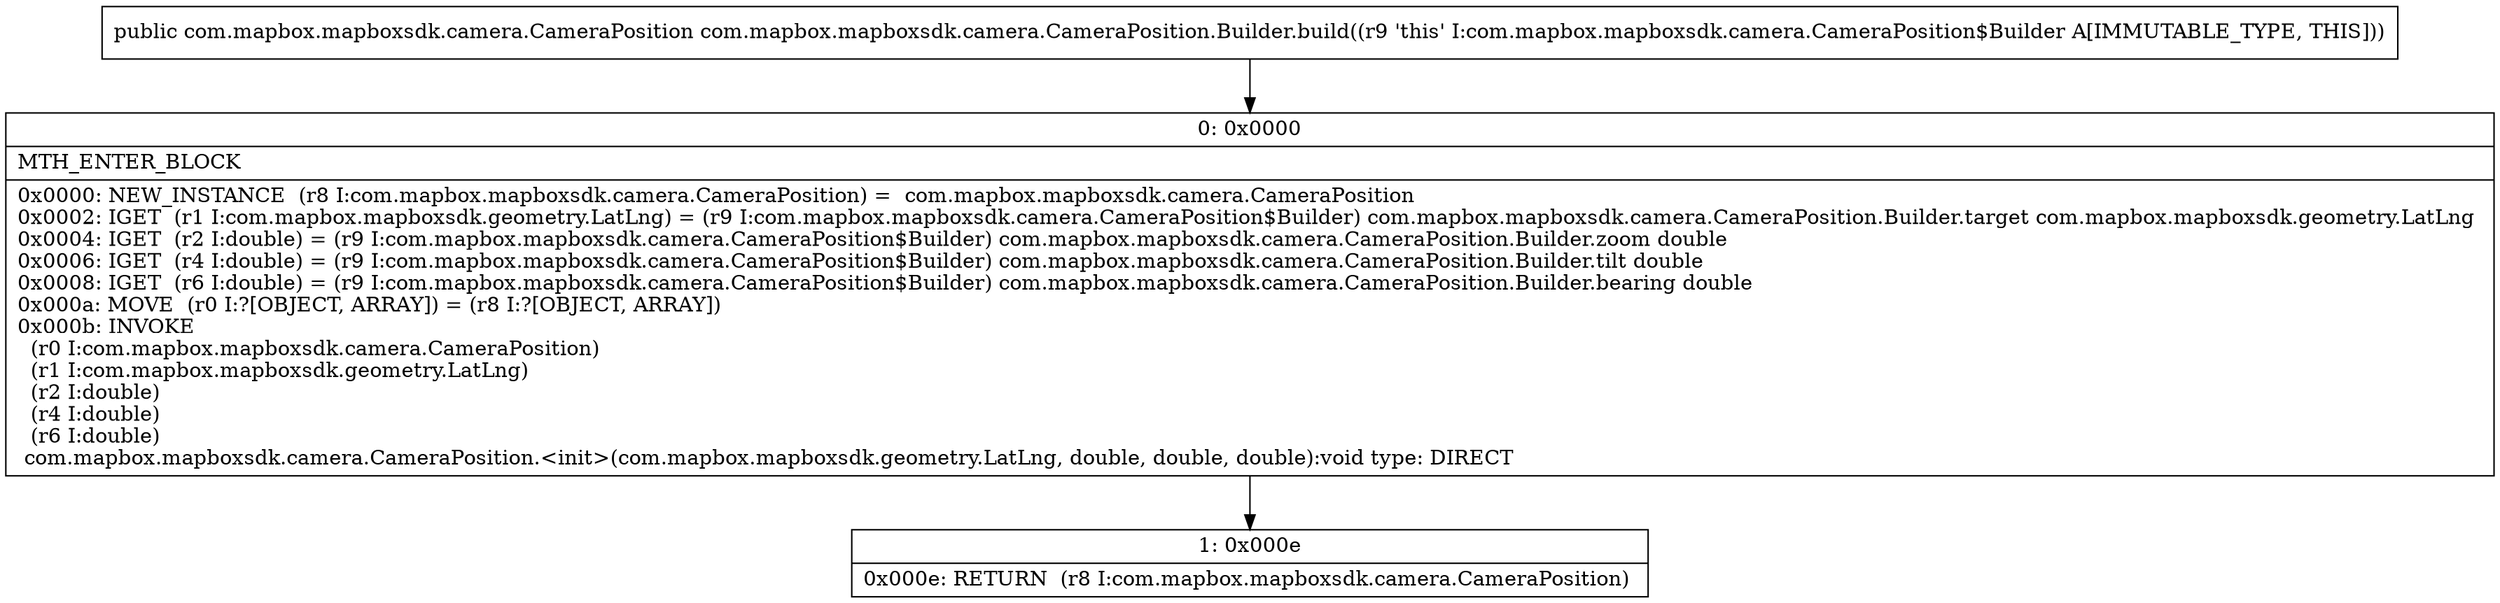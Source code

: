 digraph "CFG forcom.mapbox.mapboxsdk.camera.CameraPosition.Builder.build()Lcom\/mapbox\/mapboxsdk\/camera\/CameraPosition;" {
Node_0 [shape=record,label="{0\:\ 0x0000|MTH_ENTER_BLOCK\l|0x0000: NEW_INSTANCE  (r8 I:com.mapbox.mapboxsdk.camera.CameraPosition) =  com.mapbox.mapboxsdk.camera.CameraPosition \l0x0002: IGET  (r1 I:com.mapbox.mapboxsdk.geometry.LatLng) = (r9 I:com.mapbox.mapboxsdk.camera.CameraPosition$Builder) com.mapbox.mapboxsdk.camera.CameraPosition.Builder.target com.mapbox.mapboxsdk.geometry.LatLng \l0x0004: IGET  (r2 I:double) = (r9 I:com.mapbox.mapboxsdk.camera.CameraPosition$Builder) com.mapbox.mapboxsdk.camera.CameraPosition.Builder.zoom double \l0x0006: IGET  (r4 I:double) = (r9 I:com.mapbox.mapboxsdk.camera.CameraPosition$Builder) com.mapbox.mapboxsdk.camera.CameraPosition.Builder.tilt double \l0x0008: IGET  (r6 I:double) = (r9 I:com.mapbox.mapboxsdk.camera.CameraPosition$Builder) com.mapbox.mapboxsdk.camera.CameraPosition.Builder.bearing double \l0x000a: MOVE  (r0 I:?[OBJECT, ARRAY]) = (r8 I:?[OBJECT, ARRAY]) \l0x000b: INVOKE  \l  (r0 I:com.mapbox.mapboxsdk.camera.CameraPosition)\l  (r1 I:com.mapbox.mapboxsdk.geometry.LatLng)\l  (r2 I:double)\l  (r4 I:double)\l  (r6 I:double)\l com.mapbox.mapboxsdk.camera.CameraPosition.\<init\>(com.mapbox.mapboxsdk.geometry.LatLng, double, double, double):void type: DIRECT \l}"];
Node_1 [shape=record,label="{1\:\ 0x000e|0x000e: RETURN  (r8 I:com.mapbox.mapboxsdk.camera.CameraPosition) \l}"];
MethodNode[shape=record,label="{public com.mapbox.mapboxsdk.camera.CameraPosition com.mapbox.mapboxsdk.camera.CameraPosition.Builder.build((r9 'this' I:com.mapbox.mapboxsdk.camera.CameraPosition$Builder A[IMMUTABLE_TYPE, THIS])) }"];
MethodNode -> Node_0;
Node_0 -> Node_1;
}

